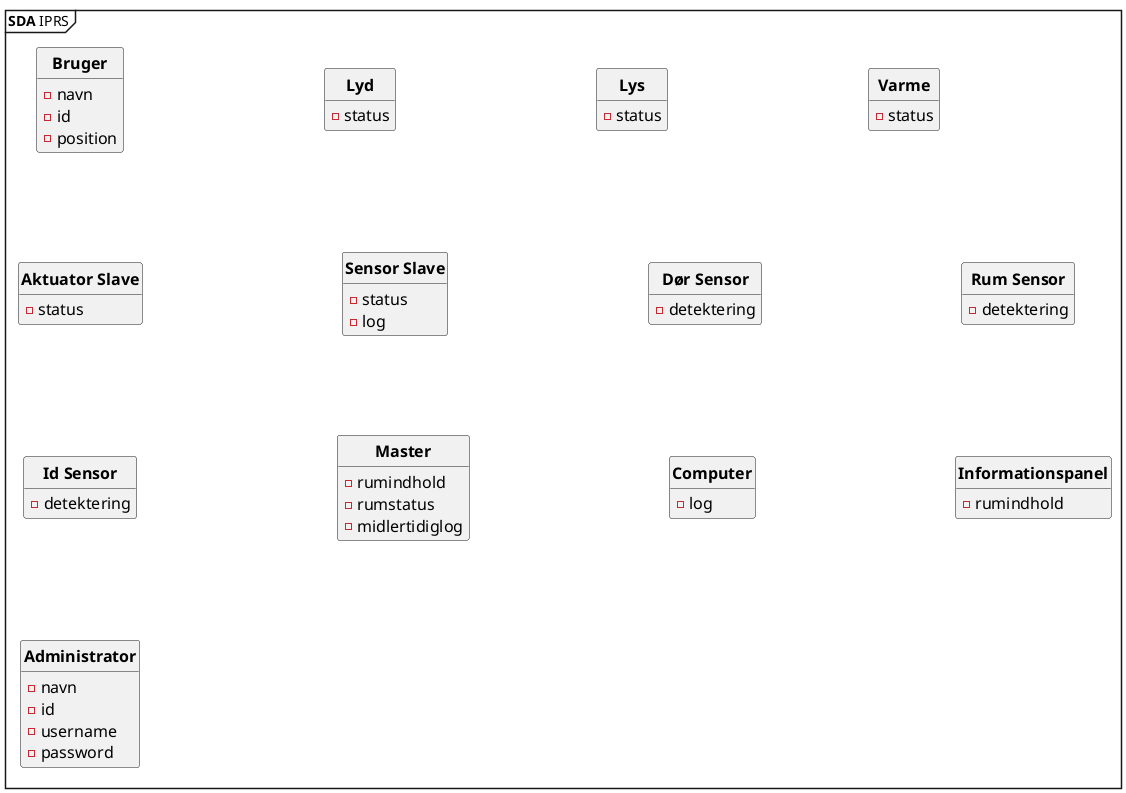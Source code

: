 @startuml SDA IPRS
' Default param deffinition
skinparam style strictuml
skinparam DefaultFontSize 16
skinparam DefaultFontName times new roman
skinparam ArrowFontSize 16
skinparam ArrowThickness 2.2
skinparam Linetype poly
skinparam ranksep 100
skinparam nodesep 200
hide empty members

mainframe **SDA** IPRS

' Class definition
Class "**Bruger**" as BR{
- navn
- id
- position
}

Class "**Lyd**" as LD{
- status
    
}

Class "**Lys**" as LS{
- status
}

Class "**Varme**" as V{
- status 
}


Class "**Aktuator Slave**" as AS{
- status
}


Class "**Sensor Slave**" as SS{
- status
- log
}

Class "**Dør Sensor**" as DS{
- detektering
}

Class "**Rum Sensor**" as RS{
- detektering
}

Class "**Id Sensor**" as IS{
- detektering
}

Class  "**Master**" as ME{
- rumindhold
- rumstatus
- midlertidiglog
}

Class "**Computer**" as COM{
- log
}

Class "**Informationspanel**" as INFO {
- rumindhold
}

Class "**Administrator**" as admin {
- navn
- id
- username
- password
}

' Conection definition
@enduml